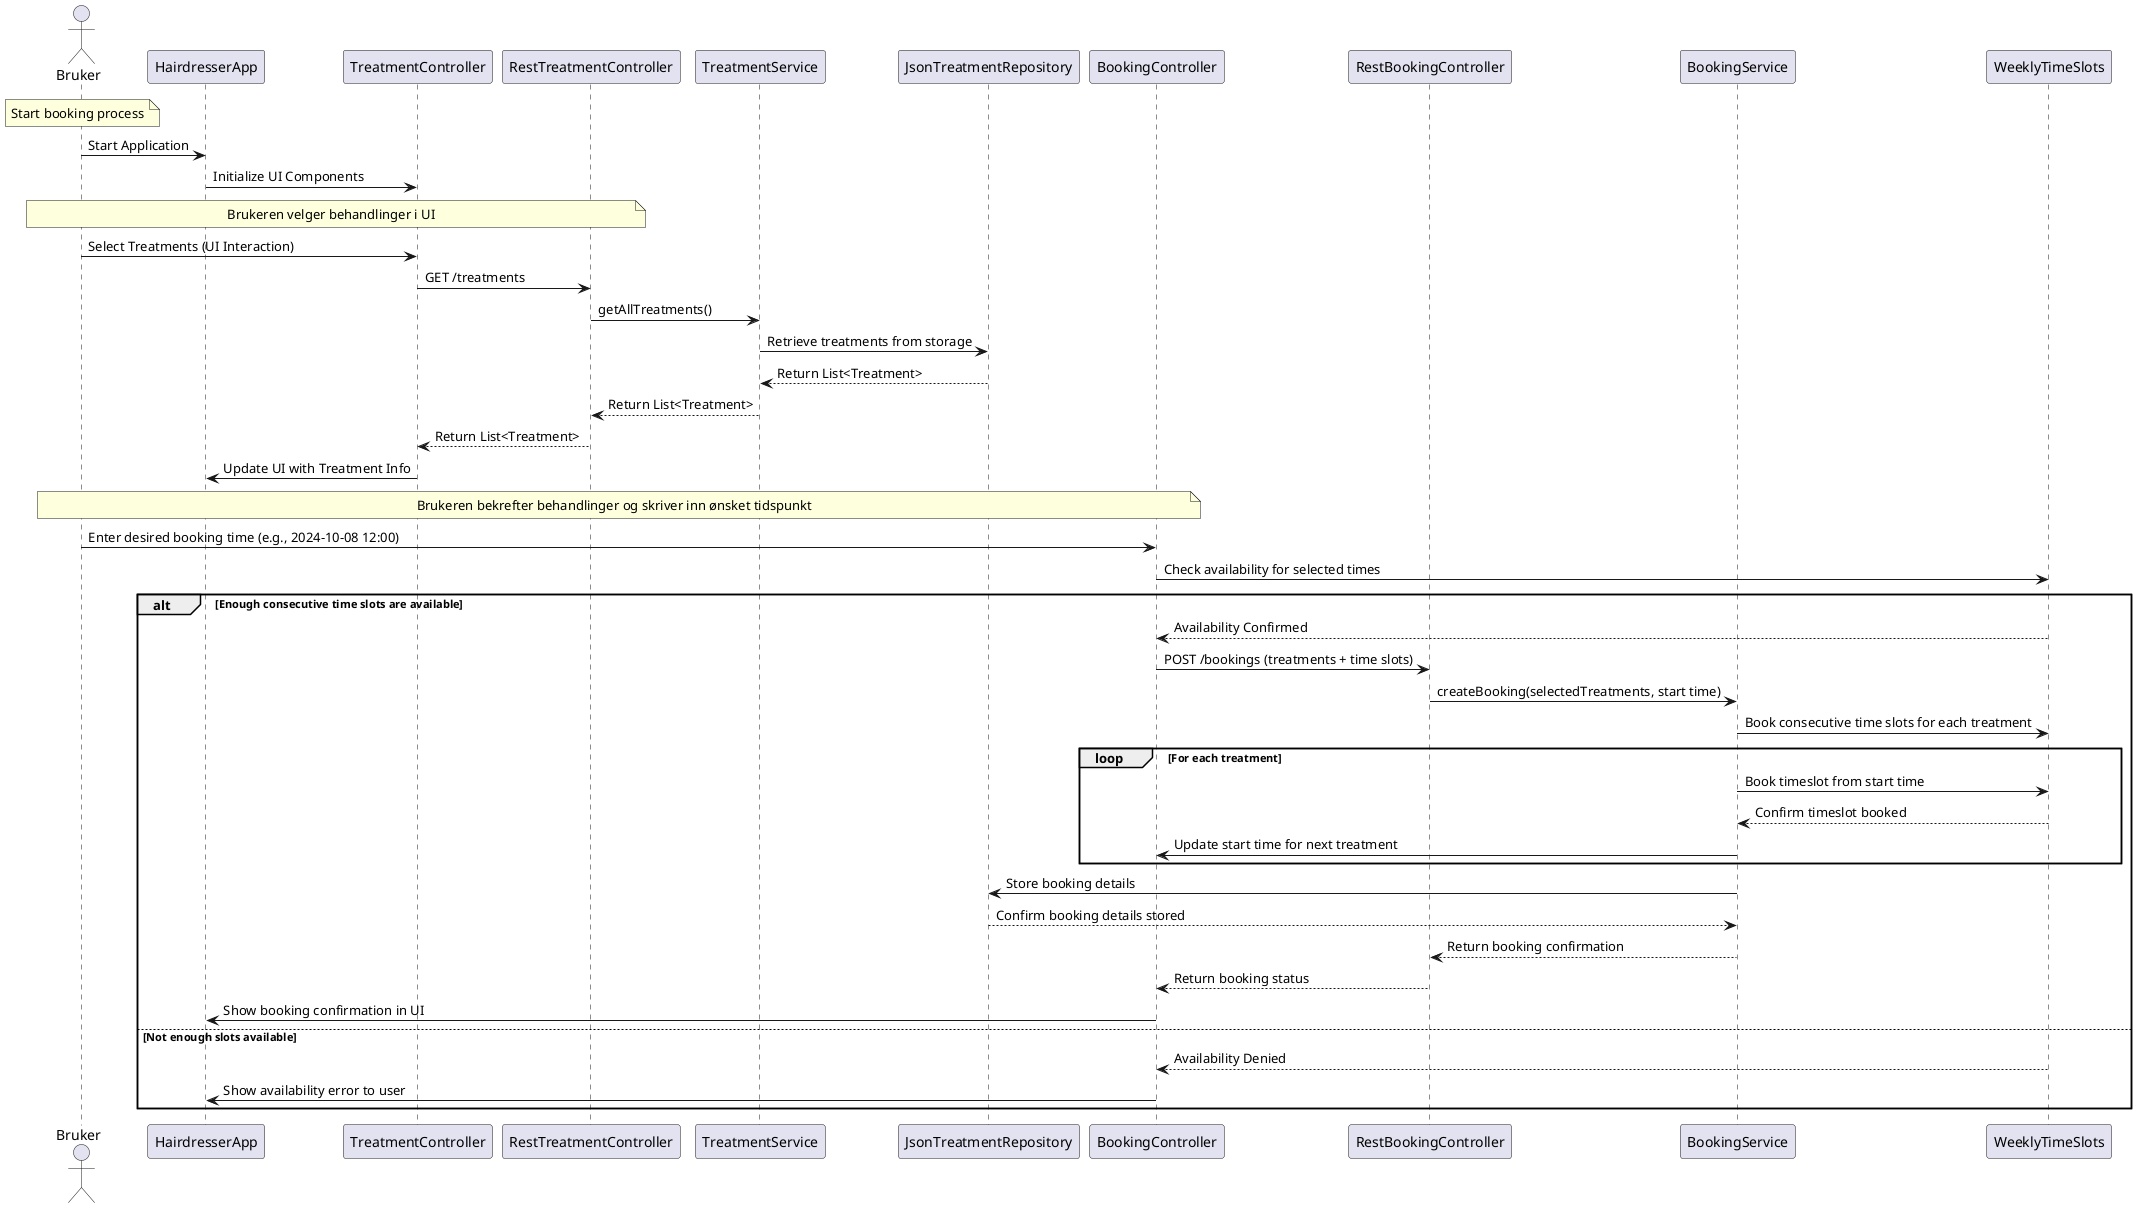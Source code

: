 @startuml sekvensdiagram
actor User as "Bruker"

participant "HairdresserApp" as App
participant "TreatmentController" as TreatmentController
participant "RestTreatmentController" as RestTreatmentController
participant "TreatmentService" as TreatmentService
participant "JsonTreatmentRepository" as Repository
participant "BookingController" as BookingController
participant "RestBookingController" as RestBookingController
participant "BookingService" as BookingService
participant "WeeklyTimeSlots" as TimeSlots

note over User: Start booking process

User -> App: Start Application
App -> TreatmentController: Initialize UI Components

note over User, RestTreatmentController: Brukeren velger behandlinger i UI

User -> TreatmentController: Select Treatments (UI Interaction)
TreatmentController -> RestTreatmentController: GET /treatments
RestTreatmentController -> TreatmentService: getAllTreatments()
TreatmentService -> Repository: Retrieve treatments from storage
Repository --> TreatmentService: Return List<Treatment>
TreatmentService --> RestTreatmentController: Return List<Treatment>
RestTreatmentController --> TreatmentController: Return List<Treatment>
TreatmentController -> App: Update UI with Treatment Info

note over User, BookingController: Brukeren bekrefter behandlinger og skriver inn ønsket tidspunkt

User -> BookingController: Enter desired booking time (e.g., 2024-10-08 12:00)
BookingController -> TimeSlots: Check availability for selected times

alt Enough consecutive time slots are available
    TimeSlots --> BookingController: Availability Confirmed
    BookingController -> RestBookingController: POST /bookings (treatments + time slots)
    RestBookingController -> BookingService: createBooking(selectedTreatments, start time)
    BookingService -> TimeSlots: Book consecutive time slots for each treatment

    loop For each treatment
        BookingService -> TimeSlots: Book timeslot from start time
        TimeSlots --> BookingService: Confirm timeslot booked
        BookingService -> BookingController: Update start time for next treatment
    end

    BookingService -> Repository: Store booking details
    Repository --> BookingService: Confirm booking details stored

    BookingService --> RestBookingController: Return booking confirmation
    RestBookingController --> BookingController: Return booking status
    BookingController -> App: Show booking confirmation in UI
else Not enough slots available
    TimeSlots --> BookingController: Availability Denied
    BookingController -> App: Show availability error to user
end

@enduml
